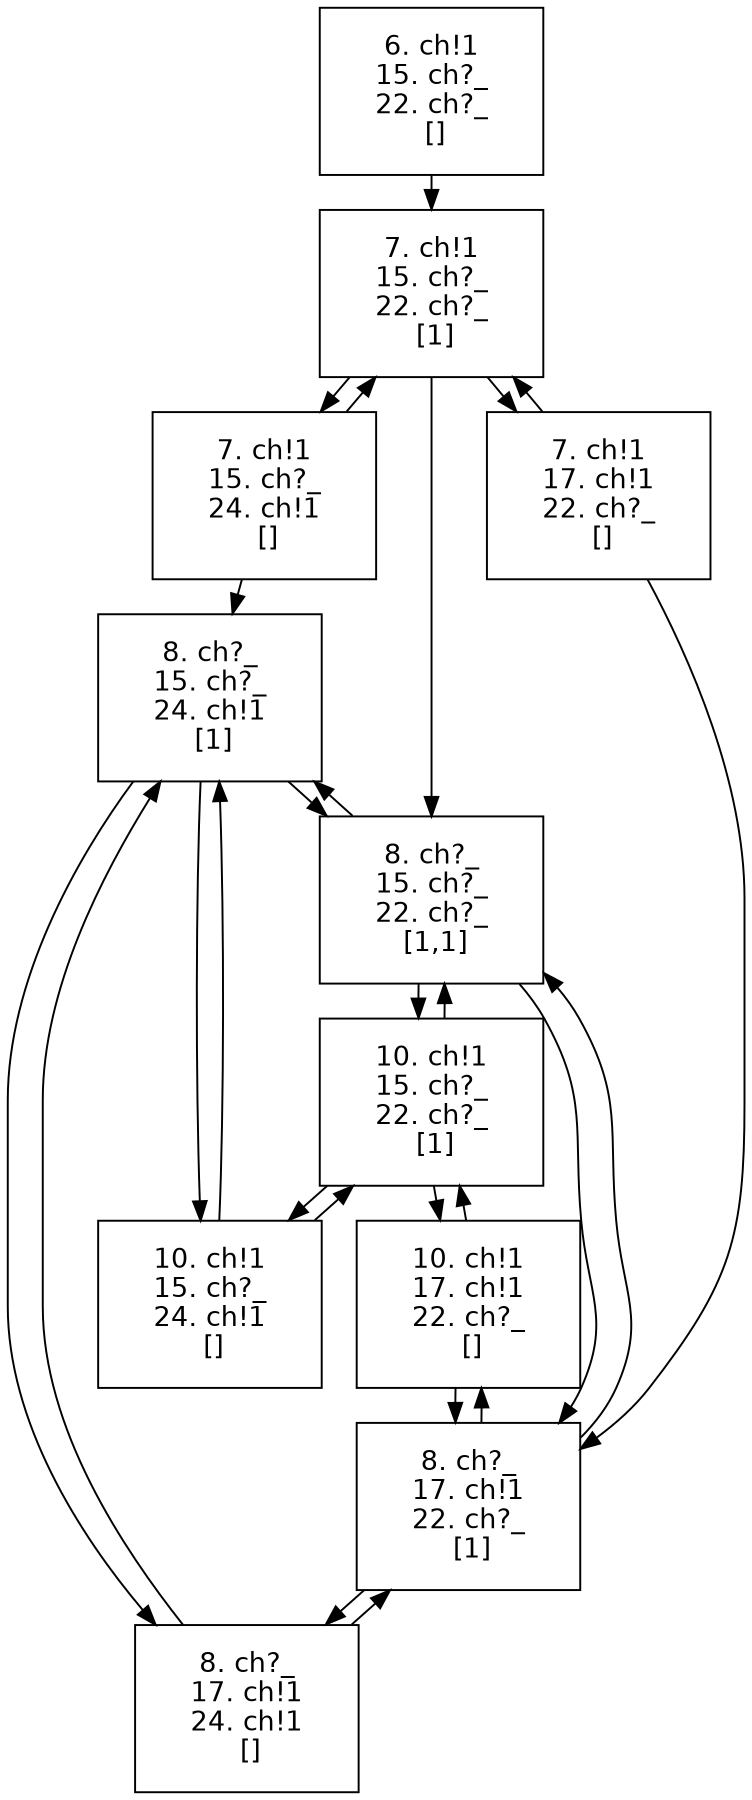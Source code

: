 digraph "/home/mvinni/o/jspin411/tmp_t/semch3" {
	graph [size="16,12",ranksep=.25];
	node [shape=box,fontname=Helvetica,fontsize=14];
	node [width=1.6,height=1.2,fixedsize=true];
0 [label="6. ch!1\n15. ch?_\n22. ch?_\n []"];
1 [label="7. ch!1\n15. ch?_\n22. ch?_\n [1]"];
2 [label="7. ch!1\n15. ch?_\n24. ch!1\n []"];
3 [label="8. ch?_\n15. ch?_\n24. ch!1\n [1]"];
4 [label="8. ch?_\n15. ch?_\n22. ch?_\n [1,1]"];
5 [label="8. ch?_\n17. ch!1\n22. ch?_\n [1]"];
6 [label="8. ch?_\n17. ch!1\n24. ch!1\n []"];
7 [label="10. ch!1\n17. ch!1\n22. ch?_\n []"];
8 [label="10. ch!1\n15. ch?_\n22. ch?_\n [1]"];
9 [label="10. ch!1\n15. ch?_\n24. ch!1\n []"];
10 [label="7. ch!1\n17. ch!1\n22. ch?_\n []"];
0 -> 1;
1 -> 2;
2 -> 1;
2 -> 3;
3 -> 4;
4 -> 3;
4 -> 5;
5 -> 6;
6 -> 5;
6 -> 3;
5 -> 4;
5 -> 7;
7 -> 8;
8 -> 9;
9 -> 8;
9 -> 3;
8 -> 7;
8 -> 4;
7 -> 5;
4 -> 8;
3 -> 6;
3 -> 9;
1 -> 10;
10 -> 1;
10 -> 5;
1 -> 4;
}
